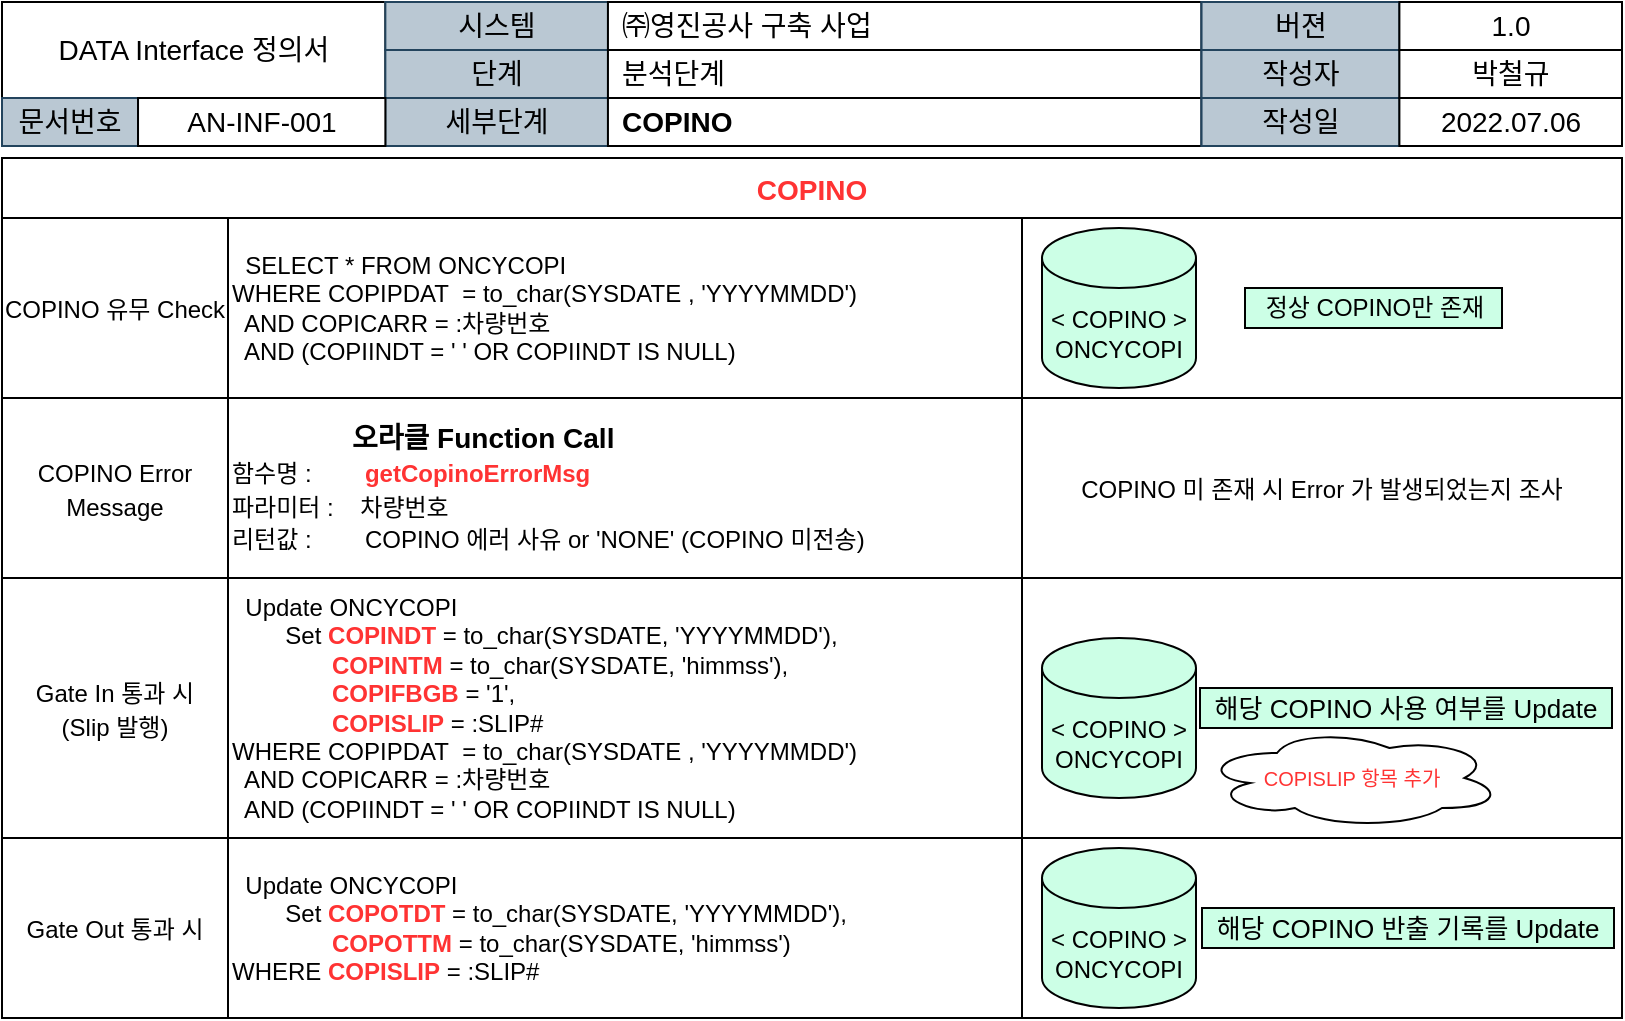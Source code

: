 <mxfile version="19.0.3" type="device" pages="3"><diagram id="rnM0VY5csj2oS7207Cfh" name="COPINO"><mxGraphModel dx="1045" dy="611" grid="1" gridSize="10" guides="1" tooltips="1" connect="1" arrows="1" fold="1" page="1" pageScale="1" pageWidth="827" pageHeight="1169" background="none" math="0" shadow="0"><root><object label="" df="fafa" fsdfsdf="gbgbg" id="0"><mxCell/></object><mxCell id="1" parent="0"/><mxCell id="9i14D_2mXswaNnhj3iNQ-31" value="COPINO" style="shape=table;startSize=30;container=1;collapsible=0;childLayout=tableLayout;fontStyle=1;align=center;fontSize=14;fontColor=#FF3333;" parent="1" vertex="1"><mxGeometry x="10" y="90" width="810" height="430" as="geometry"/></mxCell><mxCell id="9i14D_2mXswaNnhj3iNQ-32" value="" style="shape=tableRow;horizontal=0;startSize=0;swimlaneHead=0;swimlaneBody=0;top=0;left=0;bottom=0;right=0;collapsible=0;dropTarget=0;fillColor=none;points=[[0,0.5],[1,0.5]];portConstraint=eastwest;fontSize=14;fontColor=#FF3333;" parent="9i14D_2mXswaNnhj3iNQ-31" vertex="1"><mxGeometry y="30" width="810" height="90" as="geometry"/></mxCell><mxCell id="9i14D_2mXswaNnhj3iNQ-34" value="&lt;span style=&quot;color: rgb(0, 0, 0); font-size: 12px;&quot;&gt;COPINO 유무 Check&lt;/span&gt;" style="shape=partialRectangle;html=1;whiteSpace=wrap;connectable=0;fillColor=none;top=0;left=0;bottom=0;right=0;overflow=hidden;fontSize=14;fontColor=#FF3333;" parent="9i14D_2mXswaNnhj3iNQ-32" vertex="1"><mxGeometry width="113" height="90" as="geometry"><mxRectangle width="113" height="90" as="alternateBounds"/></mxGeometry></mxCell><mxCell id="9i14D_2mXswaNnhj3iNQ-35" value="&lt;div style=&quot;color: rgb(0, 0, 0); font-size: 12px;&quot;&gt;&amp;nbsp; SELECT * FROM ONCYCOPI&amp;nbsp;&lt;span style=&quot;background-color: initial;&quot;&gt;&amp;nbsp;&amp;nbsp;&lt;/span&gt;&lt;/div&gt;&lt;div style=&quot;color: rgb(0, 0, 0); font-size: 12px;&quot;&gt;WHERE COPIPDAT&amp;nbsp; = to_char(SYSDATE , 'YYYYMMDD')&lt;/div&gt;&lt;div style=&quot;color: rgb(0, 0, 0); font-size: 12px;&quot;&gt;&amp;nbsp; AND COPICARR = :차량번호&lt;/div&gt;&lt;div style=&quot;color: rgb(0, 0, 0); font-size: 12px;&quot;&gt;&amp;nbsp; AND (COPIINDT = ' ' OR COPIINDT IS NULL)&lt;/div&gt;" style="shape=partialRectangle;html=1;whiteSpace=wrap;connectable=0;fillColor=none;top=0;left=0;bottom=0;right=0;overflow=hidden;fontSize=14;fontColor=#FF3333;align=left;" parent="9i14D_2mXswaNnhj3iNQ-32" vertex="1"><mxGeometry x="113" width="397" height="90" as="geometry"><mxRectangle width="397" height="90" as="alternateBounds"/></mxGeometry></mxCell><mxCell id="tZQlZ_7Xewdj7Rfa2CAm-1" value="" style="shape=partialRectangle;html=1;whiteSpace=wrap;connectable=0;fillColor=none;top=0;left=0;bottom=0;right=0;overflow=hidden;fontSize=14;fontColor=#FF3333;align=center;" vertex="1" parent="9i14D_2mXswaNnhj3iNQ-32"><mxGeometry x="510" width="300" height="90" as="geometry"><mxRectangle width="300" height="90" as="alternateBounds"/></mxGeometry></mxCell><mxCell id="9i14D_2mXswaNnhj3iNQ-36" value="" style="shape=tableRow;horizontal=0;startSize=0;swimlaneHead=0;swimlaneBody=0;top=0;left=0;bottom=0;right=0;collapsible=0;dropTarget=0;fillColor=none;points=[[0,0.5],[1,0.5]];portConstraint=eastwest;fontSize=14;fontColor=#FF3333;" parent="9i14D_2mXswaNnhj3iNQ-31" vertex="1"><mxGeometry y="120" width="810" height="90" as="geometry"/></mxCell><mxCell id="9i14D_2mXswaNnhj3iNQ-38" value="&lt;span style=&quot;color: rgb(0, 0, 0); font-size: 12px;&quot;&gt;COPINO Error Message&lt;/span&gt;" style="shape=partialRectangle;html=1;whiteSpace=wrap;connectable=0;fillColor=none;top=0;left=0;bottom=0;right=0;overflow=hidden;fontSize=14;fontColor=#FF3333;" parent="9i14D_2mXswaNnhj3iNQ-36" vertex="1"><mxGeometry width="113" height="90" as="geometry"><mxRectangle width="113" height="90" as="alternateBounds"/></mxGeometry></mxCell><mxCell id="9i14D_2mXswaNnhj3iNQ-39" value="&lt;span style=&quot;color: rgb(0, 0, 0); font-size: 12px;&quot;&gt;&amp;nbsp; &amp;nbsp; &amp;nbsp; &amp;nbsp; &amp;nbsp; &amp;nbsp; &amp;nbsp; &amp;nbsp; &amp;nbsp;&amp;nbsp;&lt;/span&gt;&lt;font style=&quot;color: rgb(0, 0, 0);&quot;&gt;&lt;b&gt;오라클 Function Call&lt;/b&gt;&lt;/font&gt;&lt;br style=&quot;color: rgb(0, 0, 0); font-size: 12px;&quot;&gt;&lt;span style=&quot;font-size: 12px;&quot;&gt;&lt;font color=&quot;#000000&quot;&gt;함수명 :&amp;nbsp; &amp;nbsp; &amp;nbsp; &amp;nbsp; &lt;/font&gt;&lt;b style=&quot;&quot;&gt;getCopinoErrorMsg&lt;/b&gt;&lt;/span&gt;&lt;br style=&quot;color: rgb(0, 0, 0); font-size: 12px;&quot;&gt;&lt;span style=&quot;color: rgb(0, 0, 0); font-size: 12px;&quot;&gt;파라미터 :&amp;nbsp; &amp;nbsp; 차량번호&lt;/span&gt;&lt;br style=&quot;color: rgb(0, 0, 0); font-size: 12px;&quot;&gt;&lt;span style=&quot;color: rgb(0, 0, 0); font-size: 12px;&quot;&gt;리턴값 :&amp;nbsp; &amp;nbsp; &amp;nbsp; &amp;nbsp; COPINO 에러 사유 or&amp;nbsp;&lt;/span&gt;&lt;span style=&quot;color: rgb(0, 0, 0); font-size: 12px;&quot;&gt;'NONE' (COPINO 미전송)&lt;/span&gt;" style="shape=partialRectangle;html=1;whiteSpace=wrap;connectable=0;fillColor=none;top=0;left=0;bottom=0;right=0;overflow=hidden;fontSize=14;fontColor=#FF3333;align=left;" parent="9i14D_2mXswaNnhj3iNQ-36" vertex="1"><mxGeometry x="113" width="397" height="90" as="geometry"><mxRectangle width="397" height="90" as="alternateBounds"/></mxGeometry></mxCell><mxCell id="tZQlZ_7Xewdj7Rfa2CAm-2" value="&lt;span style=&quot;color: rgb(0, 0, 0); font-size: 12px;&quot;&gt;COPINO 미 존재 시 Error 가 발생되었는지 조사&lt;/span&gt;" style="shape=partialRectangle;html=1;whiteSpace=wrap;connectable=0;fillColor=none;top=0;left=0;bottom=0;right=0;overflow=hidden;fontSize=14;fontColor=#FF3333;align=center;" vertex="1" parent="9i14D_2mXswaNnhj3iNQ-36"><mxGeometry x="510" width="300" height="90" as="geometry"><mxRectangle width="300" height="90" as="alternateBounds"/></mxGeometry></mxCell><mxCell id="9i14D_2mXswaNnhj3iNQ-40" value="" style="shape=tableRow;horizontal=0;startSize=0;swimlaneHead=0;swimlaneBody=0;top=0;left=0;bottom=0;right=0;collapsible=0;dropTarget=0;fillColor=none;points=[[0,0.5],[1,0.5]];portConstraint=eastwest;fontSize=14;fontColor=#FF3333;" parent="9i14D_2mXswaNnhj3iNQ-31" vertex="1"><mxGeometry y="210" width="810" height="130" as="geometry"/></mxCell><mxCell id="9i14D_2mXswaNnhj3iNQ-42" value="&lt;span style=&quot;color: rgb(0, 0, 0); font-size: 12px;&quot;&gt;Gate In 통과 시&lt;br&gt;(Slip 발행)&lt;br&gt;&lt;/span&gt;" style="shape=partialRectangle;html=1;whiteSpace=wrap;connectable=0;fillColor=none;top=0;left=0;bottom=0;right=0;overflow=hidden;fontSize=14;fontColor=#FF3333;" parent="9i14D_2mXswaNnhj3iNQ-40" vertex="1"><mxGeometry width="113" height="130" as="geometry"><mxRectangle width="113" height="130" as="alternateBounds"/></mxGeometry></mxCell><mxCell id="9i14D_2mXswaNnhj3iNQ-43" value="&lt;div style=&quot;color: rgb(0, 0, 0); font-size: 12px;&quot;&gt;&amp;nbsp; Update ONCYCOPI&amp;nbsp;&lt;span style=&quot;background-color: initial;&quot;&gt;&amp;nbsp;&lt;/span&gt;&lt;/div&gt;&lt;div style=&quot;color: rgb(0, 0, 0); font-size: 12px;&quot;&gt;&lt;span style=&quot;background-color: initial;&quot;&gt;&amp;nbsp; &amp;nbsp; &amp;nbsp; &amp;nbsp; Set&amp;nbsp;&lt;font color=&quot;#ff3333&quot;&gt;&lt;b&gt;COPINDT&lt;/b&gt;&lt;/font&gt;&amp;nbsp;= to_char(SYSDATE, 'YYYYMMDD'),&lt;/span&gt;&lt;/div&gt;&lt;div style=&quot;color: rgb(0, 0, 0); font-size: 12px;&quot;&gt;&lt;span style=&quot;background-color: initial;&quot;&gt;&amp;nbsp; &amp;nbsp; &amp;nbsp; &amp;nbsp; &amp;nbsp; &amp;nbsp; &amp;nbsp; &amp;nbsp;&lt;b&gt;&lt;font color=&quot;#ff3333&quot;&gt;COPINTM&lt;/font&gt;&lt;/b&gt;&amp;nbsp;= to_char(SYSDATE, 'himmss'),&lt;/span&gt;&lt;/div&gt;&lt;div style=&quot;font-size: 12px;&quot;&gt;&lt;span style=&quot;background-color: initial;&quot;&gt;&lt;font color=&quot;#000000&quot;&gt;&amp;nbsp; &amp;nbsp; &amp;nbsp; &amp;nbsp; &amp;nbsp; &amp;nbsp; &amp;nbsp; &amp;nbsp;&lt;/font&gt;&lt;b&gt;COPIFBGB&lt;/b&gt; &lt;font color=&quot;#000000&quot;&gt;= '1',&lt;/font&gt;&lt;/span&gt;&lt;/div&gt;&lt;div style=&quot;font-size: 12px;&quot;&gt;&lt;span style=&quot;background-color: initial;&quot;&gt;&lt;font color=&quot;#000000&quot;&gt;&amp;nbsp; &amp;nbsp; &amp;nbsp; &amp;nbsp; &amp;nbsp; &amp;nbsp; &amp;nbsp; &amp;nbsp;&lt;/font&gt;&lt;b&gt;COPISLIP&lt;/b&gt;&lt;font color=&quot;#000000&quot;&gt; = :SLIP#&lt;/font&gt;&lt;/span&gt;&lt;/div&gt;&lt;div style=&quot;color: rgb(0, 0, 0); font-size: 12px;&quot;&gt;WHERE COPIPDAT&amp;nbsp; = to_char(SYSDATE , 'YYYYMMDD')&lt;/div&gt;&lt;div style=&quot;color: rgb(0, 0, 0); font-size: 12px;&quot;&gt;&amp;nbsp; AND COPICARR = :차량번호&lt;/div&gt;&lt;div style=&quot;color: rgb(0, 0, 0); font-size: 12px;&quot;&gt;&amp;nbsp; AND (COPIINDT = ' ' OR COPIINDT IS NULL)&lt;/div&gt;" style="shape=partialRectangle;html=1;whiteSpace=wrap;connectable=0;fillColor=none;top=0;left=0;bottom=0;right=0;overflow=hidden;fontSize=14;fontColor=#FF3333;align=left;" parent="9i14D_2mXswaNnhj3iNQ-40" vertex="1"><mxGeometry x="113" width="397" height="130" as="geometry"><mxRectangle width="397" height="130" as="alternateBounds"/></mxGeometry></mxCell><mxCell id="tZQlZ_7Xewdj7Rfa2CAm-3" value="" style="shape=partialRectangle;html=1;whiteSpace=wrap;connectable=0;fillColor=none;top=0;left=0;bottom=0;right=0;overflow=hidden;fontSize=14;fontColor=#FF3333;align=center;" vertex="1" parent="9i14D_2mXswaNnhj3iNQ-40"><mxGeometry x="510" width="300" height="130" as="geometry"><mxRectangle width="300" height="130" as="alternateBounds"/></mxGeometry></mxCell><mxCell id="9i14D_2mXswaNnhj3iNQ-44" style="shape=tableRow;horizontal=0;startSize=0;swimlaneHead=0;swimlaneBody=0;top=0;left=0;bottom=0;right=0;collapsible=0;dropTarget=0;fillColor=none;points=[[0,0.5],[1,0.5]];portConstraint=eastwest;fontSize=14;fontColor=#FF3333;" parent="9i14D_2mXswaNnhj3iNQ-31" vertex="1"><mxGeometry y="340" width="810" height="90" as="geometry"/></mxCell><mxCell id="9i14D_2mXswaNnhj3iNQ-45" value="&lt;span style=&quot;color: rgb(0, 0, 0); font-size: 12px;&quot;&gt;Gate Out 통과 시&lt;/span&gt;" style="shape=partialRectangle;html=1;whiteSpace=wrap;connectable=0;fillColor=none;top=0;left=0;bottom=0;right=0;overflow=hidden;fontSize=14;fontColor=#FF3333;" parent="9i14D_2mXswaNnhj3iNQ-44" vertex="1"><mxGeometry width="113" height="90" as="geometry"><mxRectangle width="113" height="90" as="alternateBounds"/></mxGeometry></mxCell><mxCell id="9i14D_2mXswaNnhj3iNQ-46" value="&lt;div style=&quot;color: rgb(0, 0, 0); font-size: 12px;&quot;&gt;&amp;nbsp; Update ONCYCOPI&amp;nbsp;&lt;span style=&quot;background-color: initial;&quot;&gt;&amp;nbsp;&lt;/span&gt;&lt;/div&gt;&lt;div style=&quot;color: rgb(0, 0, 0); font-size: 12px;&quot;&gt;&lt;span style=&quot;background-color: initial;&quot;&gt;&amp;nbsp; &amp;nbsp; &amp;nbsp; &amp;nbsp; Set&amp;nbsp;&lt;font color=&quot;#ff3333&quot;&gt;&lt;b&gt;COPOTDT&lt;/b&gt;&lt;/font&gt;&amp;nbsp;= to_char(SYSDATE, 'YYYYMMDD'),&lt;/span&gt;&lt;/div&gt;&lt;div style=&quot;color: rgb(0, 0, 0); font-size: 12px;&quot;&gt;&lt;span style=&quot;background-color: initial;&quot;&gt;&amp;nbsp; &amp;nbsp; &amp;nbsp; &amp;nbsp; &amp;nbsp; &amp;nbsp; &amp;nbsp; &amp;nbsp;&lt;b&gt;&lt;font color=&quot;#ff3333&quot;&gt;COPOTTM&lt;/font&gt;&lt;/b&gt;&amp;nbsp;= to_char(SYSDATE, 'himmss')&lt;/span&gt;&lt;/div&gt;&lt;div style=&quot;font-size: 12px;&quot;&gt;&lt;span style=&quot;color: rgb(0, 0, 0);&quot;&gt;WHERE &lt;/span&gt;&lt;b&gt;COPI&lt;/b&gt;&lt;b&gt;SLIP&lt;/b&gt;&lt;font color=&quot;#000000&quot;&gt;&amp;nbsp;= :SLIP#&lt;/font&gt;&lt;/div&gt;" style="shape=partialRectangle;html=1;whiteSpace=wrap;connectable=0;fillColor=none;top=0;left=0;bottom=0;right=0;overflow=hidden;fontSize=14;fontColor=#FF3333;align=left;" parent="9i14D_2mXswaNnhj3iNQ-44" vertex="1"><mxGeometry x="113" width="397" height="90" as="geometry"><mxRectangle width="397" height="90" as="alternateBounds"/></mxGeometry></mxCell><mxCell id="tZQlZ_7Xewdj7Rfa2CAm-4" value="" style="shape=partialRectangle;html=1;whiteSpace=wrap;connectable=0;fillColor=none;top=0;left=0;bottom=0;right=0;overflow=hidden;fontSize=14;fontColor=#FF3333;align=center;" vertex="1" parent="9i14D_2mXswaNnhj3iNQ-44"><mxGeometry x="510" width="300" height="90" as="geometry"><mxRectangle width="300" height="90" as="alternateBounds"/></mxGeometry></mxCell><mxCell id="9i14D_2mXswaNnhj3iNQ-47" value="" style="group" parent="1" connectable="0" vertex="1"><mxGeometry x="10" y="12" width="810" height="72" as="geometry"/></mxCell><mxCell id="9i14D_2mXswaNnhj3iNQ-48" value="&lt;span style=&quot;text-align: left;&quot;&gt;DATA Interface&lt;/span&gt;&amp;nbsp;정의서" style="rounded=0;whiteSpace=wrap;html=1;fontSize=14;" parent="9i14D_2mXswaNnhj3iNQ-47" vertex="1"><mxGeometry width="191.679" height="48" as="geometry"/></mxCell><mxCell id="9i14D_2mXswaNnhj3iNQ-49" value="" style="group;fillColor=#f5f5f5;strokeColor=#666666;fontColor=#333333;" parent="9i14D_2mXswaNnhj3iNQ-47" vertex="1" connectable="0"><mxGeometry x="191.679" width="111.298" height="72" as="geometry"/></mxCell><mxCell id="9i14D_2mXswaNnhj3iNQ-50" value="시스템" style="rounded=0;whiteSpace=wrap;html=1;fontSize=14;fillColor=#bac8d3;strokeColor=#23445d;" parent="9i14D_2mXswaNnhj3iNQ-49" vertex="1"><mxGeometry width="111.298" height="24" as="geometry"/></mxCell><mxCell id="9i14D_2mXswaNnhj3iNQ-51" value="단계" style="rounded=0;whiteSpace=wrap;html=1;fontSize=14;fillColor=#bac8d3;strokeColor=#23445d;" parent="9i14D_2mXswaNnhj3iNQ-49" vertex="1"><mxGeometry y="24" width="111.298" height="24" as="geometry"/></mxCell><mxCell id="9i14D_2mXswaNnhj3iNQ-52" value="세부단계" style="rounded=0;whiteSpace=wrap;html=1;fontSize=14;fillColor=#bac8d3;strokeColor=#23445d;" parent="9i14D_2mXswaNnhj3iNQ-49" vertex="1"><mxGeometry y="48" width="111.298" height="24" as="geometry"/></mxCell><mxCell id="9i14D_2mXswaNnhj3iNQ-53" value="" style="group;align=left;" parent="9i14D_2mXswaNnhj3iNQ-47" vertex="1" connectable="0"><mxGeometry x="302.977" width="296.794" height="72" as="geometry"/></mxCell><mxCell id="9i14D_2mXswaNnhj3iNQ-54" value="㈜영진공사 구축 사업" style="rounded=0;whiteSpace=wrap;html=1;fontSize=14;align=left;spacingLeft=5;" parent="9i14D_2mXswaNnhj3iNQ-53" vertex="1"><mxGeometry width="296.794" height="24" as="geometry"/></mxCell><mxCell id="9i14D_2mXswaNnhj3iNQ-55" value="분석단계" style="rounded=0;whiteSpace=wrap;html=1;fontSize=14;align=left;spacingLeft=5;" parent="9i14D_2mXswaNnhj3iNQ-53" vertex="1"><mxGeometry y="24" width="296.794" height="24" as="geometry"/></mxCell><mxCell id="9i14D_2mXswaNnhj3iNQ-56" value="&lt;b&gt;COPINO&lt;/b&gt;" style="rounded=0;whiteSpace=wrap;html=1;fontSize=14;align=left;spacingLeft=5;" parent="9i14D_2mXswaNnhj3iNQ-53" vertex="1"><mxGeometry y="48" width="296.794" height="24" as="geometry"/></mxCell><mxCell id="9i14D_2mXswaNnhj3iNQ-57" value="" style="group;fillColor=#bac8d3;strokeColor=#23445d;" parent="9i14D_2mXswaNnhj3iNQ-47" vertex="1" connectable="0"><mxGeometry x="599.771" width="98.931" height="72" as="geometry"/></mxCell><mxCell id="9i14D_2mXswaNnhj3iNQ-58" value="버젼" style="rounded=0;whiteSpace=wrap;html=1;fontSize=14;fillColor=#bac8d3;strokeColor=#23445d;" parent="9i14D_2mXswaNnhj3iNQ-57" vertex="1"><mxGeometry width="98.931" height="24" as="geometry"/></mxCell><mxCell id="9i14D_2mXswaNnhj3iNQ-59" value="작성자" style="rounded=0;whiteSpace=wrap;html=1;fontSize=14;fillColor=#bac8d3;strokeColor=#23445d;" parent="9i14D_2mXswaNnhj3iNQ-57" vertex="1"><mxGeometry y="24" width="98.931" height="24" as="geometry"/></mxCell><mxCell id="9i14D_2mXswaNnhj3iNQ-60" value="작성일" style="rounded=0;whiteSpace=wrap;html=1;fontSize=14;fillColor=#bac8d3;strokeColor=#23445d;" parent="9i14D_2mXswaNnhj3iNQ-57" vertex="1"><mxGeometry y="48" width="98.931" height="24" as="geometry"/></mxCell><mxCell id="9i14D_2mXswaNnhj3iNQ-61" value="" style="group" parent="9i14D_2mXswaNnhj3iNQ-47" vertex="1" connectable="0"><mxGeometry x="698.702" width="111.298" height="72" as="geometry"/></mxCell><mxCell id="9i14D_2mXswaNnhj3iNQ-62" value="1.0" style="rounded=0;whiteSpace=wrap;html=1;fontSize=14;" parent="9i14D_2mXswaNnhj3iNQ-61" vertex="1"><mxGeometry width="111.298" height="24" as="geometry"/></mxCell><mxCell id="9i14D_2mXswaNnhj3iNQ-63" style="edgeStyle=orthogonalEdgeStyle;rounded=0;orthogonalLoop=1;jettySize=auto;html=1;exitX=0.75;exitY=1;exitDx=0;exitDy=0;" parent="9i14D_2mXswaNnhj3iNQ-61" source="9i14D_2mXswaNnhj3iNQ-64" target="9i14D_2mXswaNnhj3iNQ-65" edge="1"><mxGeometry relative="1" as="geometry"><Array as="points"><mxPoint x="86.565" y="60"/><mxPoint x="86.565" y="60"/></Array></mxGeometry></mxCell><mxCell id="9i14D_2mXswaNnhj3iNQ-64" value="박철규" style="rounded=0;whiteSpace=wrap;html=1;fontSize=14;" parent="9i14D_2mXswaNnhj3iNQ-61" vertex="1"><mxGeometry y="24" width="111.298" height="24" as="geometry"/></mxCell><mxCell id="9i14D_2mXswaNnhj3iNQ-65" value="2022.07.06" style="rounded=0;whiteSpace=wrap;html=1;fontSize=14;" parent="9i14D_2mXswaNnhj3iNQ-61" vertex="1"><mxGeometry y="48" width="111.298" height="24" as="geometry"/></mxCell><mxCell id="9i14D_2mXswaNnhj3iNQ-66" value="문서번호" style="rounded=0;whiteSpace=wrap;html=1;fontSize=14;fillColor=#bac8d3;strokeColor=#23445d;" parent="9i14D_2mXswaNnhj3iNQ-47" vertex="1"><mxGeometry y="48" width="68.015" height="24" as="geometry"/></mxCell><mxCell id="9i14D_2mXswaNnhj3iNQ-67" value="AN-INF-001" style="rounded=0;whiteSpace=wrap;html=1;fontSize=14;" parent="9i14D_2mXswaNnhj3iNQ-47" vertex="1"><mxGeometry x="68.015" y="48" width="123.664" height="24" as="geometry"/></mxCell><mxCell id="9i14D_2mXswaNnhj3iNQ-82" value="COPISLIP 항목 추가" style="ellipse;shape=cloud;whiteSpace=wrap;html=1;fontSize=10;fontColor=#FF3333;" parent="1" vertex="1"><mxGeometry x="610" y="375" width="150" height="50" as="geometry"/></mxCell><mxCell id="tZQlZ_7Xewdj7Rfa2CAm-7" value="&amp;lt; COPINO &amp;gt;&lt;br&gt;ONCYCOPI" style="shape=cylinder3;whiteSpace=wrap;html=1;boundedLbl=1;backgroundOutline=1;size=15;fillColor=#CCFFE6;" vertex="1" parent="1"><mxGeometry x="530" y="125" width="77" height="80" as="geometry"/></mxCell><mxCell id="tZQlZ_7Xewdj7Rfa2CAm-10" value="&amp;lt; COPINO &amp;gt;&lt;br&gt;ONCYCOPI" style="shape=cylinder3;whiteSpace=wrap;html=1;boundedLbl=1;backgroundOutline=1;size=15;fillColor=#CCFFE6;" vertex="1" parent="1"><mxGeometry x="530" y="330" width="77" height="80" as="geometry"/></mxCell><mxCell id="tZQlZ_7Xewdj7Rfa2CAm-11" value="&amp;lt; COPINO &amp;gt;&lt;br&gt;ONCYCOPI" style="shape=cylinder3;whiteSpace=wrap;html=1;boundedLbl=1;backgroundOutline=1;size=15;fillColor=#CCFFE6;" vertex="1" parent="1"><mxGeometry x="530" y="435" width="77" height="80" as="geometry"/></mxCell><mxCell id="drp6XWlcldwxaqQ99hSr-1" value="정상 COPINO만 존재" style="rounded=0;whiteSpace=wrap;html=1;fontSize=12;fontColor=#000000;fillColor=#CCFFE6;" vertex="1" parent="1"><mxGeometry x="631.5" y="155" width="128.5" height="20" as="geometry"/></mxCell><mxCell id="drp6XWlcldwxaqQ99hSr-2" value="&lt;font style=&quot;font-size: 13px;&quot; color=&quot;#000000&quot;&gt;해당 COPINO&amp;nbsp;&lt;/font&gt;&lt;span style=&quot;font-size: 13px;&quot;&gt;사용&amp;nbsp;여부를 Update&lt;/span&gt;" style="rounded=0;whiteSpace=wrap;html=1;fontSize=12;fontColor=#000000;fillColor=#CCFFE6;" vertex="1" parent="1"><mxGeometry x="609" y="355" width="206" height="20" as="geometry"/></mxCell><mxCell id="drp6XWlcldwxaqQ99hSr-3" value="&lt;span style=&quot;font-size: 13px;&quot;&gt;해당 COPINO 반출 기록를 Update&lt;/span&gt;" style="rounded=0;whiteSpace=wrap;html=1;fontSize=12;fontColor=#000000;fillColor=#CCFFE6;" vertex="1" parent="1"><mxGeometry x="610" y="465" width="206" height="20" as="geometry"/></mxCell><mxCell id="j8z0QvlohCjBaln-vwks-32" value="제목 없는 레이어" parent="0"/><mxCell id="j8z0QvlohCjBaln-vwks-35" value="제목 없는 레이어" parent="0"/></root></mxGraphModel></diagram><diagram id="nv4Qi0aQ7XnvamLVeTRN" name="BOOKING"><mxGraphModel dx="1045" dy="611" grid="1" gridSize="10" guides="1" tooltips="1" connect="1" arrows="1" fold="1" page="1" pageScale="1" pageWidth="827" pageHeight="1169" math="0" shadow="0"><root><mxCell id="0"/><mxCell id="1" parent="0"/><mxCell id="DCJi92glkbcZYxVTqrUo-18" value="" style="group" connectable="0" vertex="1" parent="1"><mxGeometry x="10" y="12" width="810" height="72" as="geometry"/></mxCell><mxCell id="DCJi92glkbcZYxVTqrUo-19" value="&lt;span style=&quot;text-align: left;&quot;&gt;DATA Interface&amp;nbsp;&lt;/span&gt;정의서" style="rounded=0;whiteSpace=wrap;html=1;fontSize=14;" vertex="1" parent="DCJi92glkbcZYxVTqrUo-18"><mxGeometry width="191.679" height="48" as="geometry"/></mxCell><mxCell id="DCJi92glkbcZYxVTqrUo-20" value="" style="group;fillColor=#f5f5f5;strokeColor=#666666;fontColor=#333333;" vertex="1" connectable="0" parent="DCJi92glkbcZYxVTqrUo-18"><mxGeometry x="191.679" width="111.298" height="72" as="geometry"/></mxCell><mxCell id="DCJi92glkbcZYxVTqrUo-21" value="시스템" style="rounded=0;whiteSpace=wrap;html=1;fontSize=14;fillColor=#bac8d3;strokeColor=#23445d;" vertex="1" parent="DCJi92glkbcZYxVTqrUo-20"><mxGeometry width="111.298" height="24" as="geometry"/></mxCell><mxCell id="DCJi92glkbcZYxVTqrUo-22" value="단계" style="rounded=0;whiteSpace=wrap;html=1;fontSize=14;fillColor=#bac8d3;strokeColor=#23445d;" vertex="1" parent="DCJi92glkbcZYxVTqrUo-20"><mxGeometry y="24" width="111.298" height="24" as="geometry"/></mxCell><mxCell id="DCJi92glkbcZYxVTqrUo-23" value="세부단계" style="rounded=0;whiteSpace=wrap;html=1;fontSize=14;fillColor=#bac8d3;strokeColor=#23445d;" vertex="1" parent="DCJi92glkbcZYxVTqrUo-20"><mxGeometry y="48" width="111.298" height="24" as="geometry"/></mxCell><mxCell id="DCJi92glkbcZYxVTqrUo-24" value="" style="group;align=left;" vertex="1" connectable="0" parent="DCJi92glkbcZYxVTqrUo-18"><mxGeometry x="302.977" width="296.794" height="72" as="geometry"/></mxCell><mxCell id="DCJi92glkbcZYxVTqrUo-25" value="㈜영진공사 구축 사업" style="rounded=0;whiteSpace=wrap;html=1;fontSize=14;align=left;spacingLeft=5;" vertex="1" parent="DCJi92glkbcZYxVTqrUo-24"><mxGeometry width="296.794" height="24" as="geometry"/></mxCell><mxCell id="DCJi92glkbcZYxVTqrUo-26" value="분석단계" style="rounded=0;whiteSpace=wrap;html=1;fontSize=14;align=left;spacingLeft=5;" vertex="1" parent="DCJi92glkbcZYxVTqrUo-24"><mxGeometry y="24" width="296.794" height="24" as="geometry"/></mxCell><mxCell id="DCJi92glkbcZYxVTqrUo-27" value="&lt;b&gt;BOOKING&lt;/b&gt;" style="rounded=0;whiteSpace=wrap;html=1;fontSize=14;align=left;spacingLeft=5;" vertex="1" parent="DCJi92glkbcZYxVTqrUo-24"><mxGeometry y="48" width="296.794" height="24" as="geometry"/></mxCell><mxCell id="DCJi92glkbcZYxVTqrUo-28" value="" style="group;fillColor=#bac8d3;strokeColor=#23445d;" vertex="1" connectable="0" parent="DCJi92glkbcZYxVTqrUo-18"><mxGeometry x="599.771" width="98.931" height="72" as="geometry"/></mxCell><mxCell id="DCJi92glkbcZYxVTqrUo-29" value="버젼" style="rounded=0;whiteSpace=wrap;html=1;fontSize=14;fillColor=#bac8d3;strokeColor=#23445d;" vertex="1" parent="DCJi92glkbcZYxVTqrUo-28"><mxGeometry width="98.931" height="24" as="geometry"/></mxCell><mxCell id="DCJi92glkbcZYxVTqrUo-30" value="작성자" style="rounded=0;whiteSpace=wrap;html=1;fontSize=14;fillColor=#bac8d3;strokeColor=#23445d;" vertex="1" parent="DCJi92glkbcZYxVTqrUo-28"><mxGeometry y="24" width="98.931" height="24" as="geometry"/></mxCell><mxCell id="DCJi92glkbcZYxVTqrUo-31" value="작성일" style="rounded=0;whiteSpace=wrap;html=1;fontSize=14;fillColor=#bac8d3;strokeColor=#23445d;" vertex="1" parent="DCJi92glkbcZYxVTqrUo-28"><mxGeometry y="48" width="98.931" height="24" as="geometry"/></mxCell><mxCell id="DCJi92glkbcZYxVTqrUo-32" value="" style="group" vertex="1" connectable="0" parent="DCJi92glkbcZYxVTqrUo-18"><mxGeometry x="698.702" width="111.298" height="72" as="geometry"/></mxCell><mxCell id="DCJi92glkbcZYxVTqrUo-33" value="1.0" style="rounded=0;whiteSpace=wrap;html=1;fontSize=14;" vertex="1" parent="DCJi92glkbcZYxVTqrUo-32"><mxGeometry width="111.298" height="24" as="geometry"/></mxCell><mxCell id="DCJi92glkbcZYxVTqrUo-34" style="edgeStyle=orthogonalEdgeStyle;rounded=0;orthogonalLoop=1;jettySize=auto;html=1;exitX=0.75;exitY=1;exitDx=0;exitDy=0;" edge="1" parent="DCJi92glkbcZYxVTqrUo-32" source="DCJi92glkbcZYxVTqrUo-35" target="DCJi92glkbcZYxVTqrUo-36"><mxGeometry relative="1" as="geometry"><Array as="points"><mxPoint x="86.565" y="60"/><mxPoint x="86.565" y="60"/></Array></mxGeometry></mxCell><mxCell id="DCJi92glkbcZYxVTqrUo-35" value="박철규" style="rounded=0;whiteSpace=wrap;html=1;fontSize=14;" vertex="1" parent="DCJi92glkbcZYxVTqrUo-32"><mxGeometry y="24" width="111.298" height="24" as="geometry"/></mxCell><mxCell id="DCJi92glkbcZYxVTqrUo-36" value="2022.07.06" style="rounded=0;whiteSpace=wrap;html=1;fontSize=14;" vertex="1" parent="DCJi92glkbcZYxVTqrUo-32"><mxGeometry y="48" width="111.298" height="24" as="geometry"/></mxCell><mxCell id="DCJi92glkbcZYxVTqrUo-37" value="문서번호" style="rounded=0;whiteSpace=wrap;html=1;fontSize=14;fillColor=#bac8d3;strokeColor=#23445d;" vertex="1" parent="DCJi92glkbcZYxVTqrUo-18"><mxGeometry y="48" width="68.015" height="24" as="geometry"/></mxCell><mxCell id="DCJi92glkbcZYxVTqrUo-38" value="AN-INF-002" style="rounded=0;whiteSpace=wrap;html=1;fontSize=14;" vertex="1" parent="DCJi92glkbcZYxVTqrUo-18"><mxGeometry x="68.015" y="48" width="123.664" height="24" as="geometry"/></mxCell><mxCell id="DCJi92glkbcZYxVTqrUo-39" value="Booking" style="shape=table;startSize=30;container=1;collapsible=0;childLayout=tableLayout;fontStyle=1;align=center;fontSize=14;fontColor=#FF3333;" vertex="1" parent="1"><mxGeometry x="10" y="89" width="810" height="1072" as="geometry"/></mxCell><mxCell id="DCJi92glkbcZYxVTqrUo-40" value="" style="shape=tableRow;horizontal=0;startSize=0;swimlaneHead=0;swimlaneBody=0;top=0;left=0;bottom=0;right=0;collapsible=0;dropTarget=0;fillColor=none;points=[[0,0.5],[1,0.5]];portConstraint=eastwest;fontSize=14;fontColor=#FF3333;" vertex="1" parent="DCJi92glkbcZYxVTqrUo-39"><mxGeometry y="30" width="810" height="160" as="geometry"/></mxCell><mxCell id="DCJi92glkbcZYxVTqrUo-41" value="&lt;font color=&quot;#000000&quot;&gt;&lt;span style=&quot;font-size: 12px;&quot;&gt;Booking 번호 변환&lt;/span&gt;&lt;/font&gt;" style="shape=partialRectangle;html=1;whiteSpace=wrap;connectable=0;fillColor=none;top=0;left=0;bottom=0;right=0;overflow=hidden;fontSize=14;fontColor=#FF3333;" vertex="1" parent="DCJi92glkbcZYxVTqrUo-40"><mxGeometry width="110" height="160" as="geometry"><mxRectangle width="110" height="160" as="alternateBounds"/></mxGeometry></mxCell><mxCell id="DCJi92glkbcZYxVTqrUo-42" value="&lt;div style=&quot;&quot;&gt;&lt;div style=&quot;font-size: 12px;&quot;&gt;&lt;font color=&quot;#000000&quot;&gt;&amp;nbsp; &amp;nbsp; &amp;nbsp; &amp;nbsp; &amp;nbsp; &amp;nbsp; &amp;nbsp; &amp;nbsp; &amp;nbsp;&amp;nbsp;&lt;/font&gt;&lt;font style=&quot;color: rgb(0, 0, 0); font-size: 14px;&quot;&gt;&lt;b&gt;오라클 Function Call&lt;/b&gt;&lt;/font&gt;&lt;br&gt;&lt;font color=&quot;#000000&quot;&gt;함수명 :&amp;nbsp; &amp;nbsp; &amp;nbsp; &amp;nbsp; &lt;/font&gt;&lt;b style=&quot;&quot;&gt;Conv_BKG&lt;/b&gt;&lt;br&gt;&lt;font color=&quot;#000000&quot;&gt;파라미터 :&amp;nbsp; &amp;nbsp; 지번,반출입구분,차량코드ID,관리번호,순번,구분 in COPINO&lt;/font&gt;&lt;br&gt;&lt;font color=&quot;#000000&quot;&gt;리턴값 :&amp;nbsp; &amp;nbsp; &amp;nbsp; &amp;nbsp; 변환 Booking 번호 or&amp;nbsp;'NONE' (해당 BKG 없음)&lt;/font&gt;&lt;br&gt;&lt;/div&gt;&lt;div style=&quot;color: rgb(0, 0, 0); font-size: 12px;&quot;&gt;&lt;br&gt;&lt;/div&gt;&lt;div style=&quot;color: rgb(0, 0, 0); font-size: 12px;&quot;&gt;&lt;br&gt;&lt;/div&gt;&lt;div style=&quot;color: rgb(0, 0, 0); font-size: 12px;&quot;&gt;&amp;nbsp; &amp;nbsp; &amp;nbsp; &amp;nbsp; &amp;nbsp; &amp;nbsp; &amp;nbsp; &amp;nbsp; &amp;nbsp; &amp;nbsp;&lt;b&gt;* 구분 : 'F' - Case1 - Full Booking 번호&lt;/b&gt;&lt;/div&gt;&lt;div style=&quot;color: rgb(0, 0, 0); font-size: 12px;&quot;&gt;&lt;b&gt;&amp;nbsp; &amp;nbsp; &amp;nbsp; &amp;nbsp; &amp;nbsp; &amp;nbsp; &amp;nbsp; &amp;nbsp; &amp;nbsp; &amp;nbsp; &amp;nbsp; &amp;nbsp; &amp;nbsp; &amp;nbsp; &amp;nbsp; &amp;nbsp;'O' - Case2 - Origianl Booking 번호&lt;/b&gt;&lt;/div&gt;&lt;/div&gt;" style="shape=partialRectangle;html=1;whiteSpace=wrap;connectable=0;fillColor=none;top=0;left=0;bottom=0;right=0;overflow=hidden;fontSize=14;fontColor=#FF3333;align=left;" vertex="1" parent="DCJi92glkbcZYxVTqrUo-40"><mxGeometry x="110" width="420" height="160" as="geometry"><mxRectangle width="420" height="160" as="alternateBounds"/></mxGeometry></mxCell><mxCell id="DCJi92glkbcZYxVTqrUo-43" value="&lt;font color=&quot;#000000&quot; style=&quot;font-size: 13px;&quot;&gt;Case 1 : COPINO에 있는 Booking 번호로&amp;nbsp;&lt;br&gt;&amp;nbsp; &amp;nbsp; &amp;nbsp; &amp;nbsp; &amp;nbsp; &amp;nbsp; &amp;nbsp; &amp;nbsp;Booking Table(ONCYRQWO,&lt;br&gt;&amp;nbsp; &amp;nbsp; &amp;nbsp; &amp;nbsp; &amp;nbsp; &amp;nbsp; &amp;nbsp; &amp;nbsp; &amp;nbsp; &amp;nbsp; &amp;nbsp; &amp;nbsp; &amp;nbsp; &amp;nbsp; &amp;nbsp; &amp;nbsp; &amp;nbsp; &amp;nbsp; &amp;nbsp; &amp;nbsp;ONCYRQDT)를 &lt;br&gt;&amp;nbsp; &amp;nbsp; &amp;nbsp; &amp;nbsp; &amp;nbsp; &amp;nbsp; &amp;nbsp; &amp;nbsp;사용하기 위해서는&lt;br&gt;&amp;nbsp; &amp;nbsp; &amp;nbsp; &amp;nbsp; &amp;nbsp; &amp;nbsp; &amp;nbsp; &amp;nbsp;Booking 번호를 변환해 줘야 함&lt;br&gt;Case 2 :&amp;nbsp;&lt;/font&gt;&lt;span style=&quot;color: rgb(0, 0, 0);&quot;&gt;COPINO에 있는 Booking 번호로&lt;br&gt;&lt;/span&gt;&lt;font color=&quot;#000000&quot; style=&quot;font-size: 13px;&quot;&gt;&amp;nbsp; &amp;nbsp; &amp;nbsp; &amp;nbsp; &amp;nbsp; &amp;nbsp; &amp;nbsp; &amp;nbsp;Booking 반출 Table(IF_BK_CNT)를 &lt;br&gt;&amp;nbsp; &amp;nbsp; &amp;nbsp; &amp;nbsp; &amp;nbsp; &amp;nbsp; &amp;nbsp; &amp;nbsp;사용하기 위해서는&lt;br&gt;&lt;div style=&quot;&quot;&gt;&lt;span style=&quot;background-color: initial;&quot;&gt;&amp;nbsp; &amp;nbsp; &amp;nbsp; &amp;nbsp; &amp;nbsp; &amp;nbsp; &amp;nbsp; &amp;nbsp;Booking 번호를 변환해 줘야 함&lt;/span&gt;&lt;/div&gt;&lt;/font&gt;" style="shape=partialRectangle;html=1;whiteSpace=wrap;connectable=0;fillColor=none;top=0;left=0;bottom=0;right=0;overflow=hidden;fontSize=13;fontColor=#FF3333;align=left;" vertex="1" parent="DCJi92glkbcZYxVTqrUo-40"><mxGeometry x="530" width="280" height="160" as="geometry"><mxRectangle width="280" height="160" as="alternateBounds"/></mxGeometry></mxCell><mxCell id="DCJi92glkbcZYxVTqrUo-44" style="shape=tableRow;horizontal=0;startSize=0;swimlaneHead=0;swimlaneBody=0;top=0;left=0;bottom=0;right=0;collapsible=0;dropTarget=0;fillColor=none;points=[[0,0.5],[1,0.5]];portConstraint=eastwest;fontSize=14;fontColor=#FF3333;" vertex="1" parent="DCJi92glkbcZYxVTqrUo-39"><mxGeometry y="190" width="810" height="401" as="geometry"/></mxCell><mxCell id="DCJi92glkbcZYxVTqrUo-45" value="&lt;span style=&quot;color: rgb(0, 0, 0); font-size: 12px;&quot;&gt;Booking 정보&lt;br&gt;가져오기&lt;br&gt;&lt;/span&gt;" style="shape=partialRectangle;html=1;whiteSpace=wrap;connectable=0;fillColor=none;top=0;left=0;bottom=0;right=0;overflow=hidden;fontSize=14;fontColor=#FF3333;" vertex="1" parent="DCJi92glkbcZYxVTqrUo-44"><mxGeometry width="110" height="401" as="geometry"><mxRectangle width="110" height="401" as="alternateBounds"/></mxGeometry></mxCell><mxCell id="DCJi92glkbcZYxVTqrUo-46" value="&lt;font style=&quot;font-size: 12px;&quot;&gt;&lt;font style=&quot;font-size: 12px;&quot; color=&quot;#000000&quot;&gt;With Conv_BKG as&lt;br&gt;(SELECT&amp;nbsp;&lt;/font&gt;&amp;nbsp;&lt;br&gt;&lt;b&gt;&amp;nbsp; &amp;nbsp; Conv_BKG&lt;/b&gt;&lt;font style=&quot;font-size: 12px;&quot; color=&quot;#000000&quot;&gt;(:&lt;/font&gt;&lt;span style=&quot;color: rgb(0, 0, 0);&quot;&gt;지번,:반출입구분,:차량코드ID,:관리번호,:순번&lt;/span&gt;&lt;font style=&quot;font-size: 12px;&quot; color=&quot;#000000&quot;&gt;, '&lt;b&gt;F&lt;/b&gt;') 'BKG'&lt;br&gt;&amp;nbsp; &amp;nbsp; FROM Dual)&lt;/font&gt;&lt;/font&gt;&lt;br&gt;&lt;div style=&quot;&quot;&gt;&lt;font color=&quot;#000000&quot;&gt;&lt;span style=&quot;font-size: 12px;&quot;&gt;SELECT dtl.RQDTREMK 'ISO', dtl.RQDTQNTY '&lt;b&gt;총수량&lt;/b&gt;'&lt;/span&gt;&lt;/font&gt;&lt;/div&gt;&lt;div style=&quot;&quot;&gt;&lt;font color=&quot;#000000&quot;&gt;&lt;span style=&quot;font-size: 12px;&quot;&gt;FROM yj.ONCYRQWO mst, yj.ONCYRQDT dtl, Conv_BKG bk&lt;/span&gt;&lt;/font&gt;&lt;/div&gt;&lt;div style=&quot;&quot;&gt;&lt;font color=&quot;#000000&quot;&gt;&lt;span style=&quot;font-size: 12px;&quot;&gt;WHERE mst.RQWOORNO = dtl.RQDTORNO&amp;nbsp;&lt;/span&gt;&lt;/font&gt;&lt;/div&gt;&lt;div style=&quot;&quot;&gt;&lt;font color=&quot;#000000&quot;&gt;&lt;span style=&quot;font-size: 12px;&quot;&gt;&amp;nbsp; AND mst.RQWOSEQN = dtl.RQDTSEQN&amp;nbsp;&lt;/span&gt;&lt;/font&gt;&lt;/div&gt;&lt;div style=&quot;&quot;&gt;&lt;font color=&quot;#000000&quot;&gt;&lt;span style=&quot;font-size: 12px;&quot;&gt;&amp;nbsp; AND mst.RQWOBUND &amp;lt;&amp;gt; 'N'&lt;/span&gt;&lt;/font&gt;&lt;/div&gt;&lt;div style=&quot;&quot;&gt;&lt;font color=&quot;#000000&quot;&gt;&lt;span style=&quot;font-size: 12px;&quot;&gt;&amp;nbsp; AND dtl.RQDTCLAS &amp;lt;&amp;gt; '0'&lt;/span&gt;&lt;/font&gt;&lt;/div&gt;&lt;div style=&quot;&quot;&gt;&lt;font color=&quot;#000000&quot;&gt;&lt;span style=&quot;font-size: 12px;&quot;&gt;&amp;nbsp; AND&amp;nbsp;&lt;/span&gt;&lt;/font&gt;&lt;span style=&quot;color: rgb(0, 0, 0); font-size: 12px;&quot;&gt;mst&lt;/span&gt;&lt;font color=&quot;#000000&quot;&gt;&lt;span style=&quot;font-size: 12px;&quot;&gt;.&lt;/span&gt;&lt;/font&gt;&lt;span style=&quot;color: rgb(0, 0, 0); font-size: 12px;&quot;&gt;RQWOORNO&amp;nbsp;&lt;/span&gt;&lt;font color=&quot;#000000&quot;&gt;&lt;span style=&quot;font-size: 12px;&quot;&gt;= Substr(bk.BKG, 1, 11)&lt;/span&gt;&lt;/font&gt;&lt;span style=&quot;font-size: 12px; color: rgb(0, 0, 0); background-color: initial;&quot;&gt;&amp;nbsp;&lt;/span&gt;&lt;/div&gt;&lt;span style=&quot;color: rgb(0, 0, 0); font-size: 12px;&quot;&gt;&amp;nbsp; AND&amp;nbsp;&lt;/span&gt;&lt;span style=&quot;color: rgb(0, 0, 0); font-size: 12px;&quot;&gt;mst&lt;/span&gt;&lt;span style=&quot;color: rgb(0, 0, 0); font-size: 12px;&quot;&gt;.&lt;/span&gt;&lt;span style=&quot;color: rgb(0, 0, 0); font-size: 12px;&quot;&gt;RQWOSEQN&amp;nbsp;&lt;/span&gt;&lt;span style=&quot;color: rgb(0, 0, 0); font-size: 12px;&quot;&gt;= Substr(bk.BKG, 12, 13)&lt;br&gt;&lt;/span&gt;&lt;div style=&quot;&quot;&gt;&lt;br&gt;&lt;/div&gt;&lt;div style=&quot;color: rgb(0, 0, 0); font-size: 12px;&quot;&gt;&lt;font color=&quot;#000000&quot;&gt;With Conv_BKG as&lt;br&gt;(SELECT&amp;nbsp;&lt;/font&gt;&lt;span style=&quot;color: rgb(255, 51, 51);&quot;&gt;&amp;nbsp;&lt;/span&gt;&lt;br style=&quot;color: rgb(255, 51, 51);&quot;&gt;&lt;b style=&quot;color: rgb(255, 51, 51);&quot;&gt;&amp;nbsp; &amp;nbsp; Conv_BKG&lt;/b&gt;&lt;font color=&quot;#000000&quot;&gt;(:&lt;/font&gt;지번,:반출입구분,:차량코드ID,:관리번호,:순번&lt;font color=&quot;#000000&quot;&gt;, '&lt;b&gt;O&lt;/b&gt;') 'BKG'&lt;br&gt;&amp;nbsp; &amp;nbsp; FROM Dual)&lt;/font&gt;&lt;span style=&quot;background-color: initial;&quot;&gt;&lt;br&gt;&lt;/span&gt;&lt;/div&gt;&lt;div style=&quot;color: rgb(0, 0, 0); font-size: 12px;&quot;&gt;&lt;span style=&quot;background-color: initial;&quot;&gt;SELECT SUM(IF_CNT) '&lt;b&gt;기반출수량&lt;/b&gt;'&lt;/span&gt;&lt;br&gt;&lt;/div&gt;&lt;div style=&quot;color: rgb(0, 0, 0); font-size: 12px;&quot;&gt;&lt;div style=&quot;color: rgb(255, 51, 51);&quot;&gt;&lt;font color=&quot;#000000&quot;&gt;&amp;nbsp; &amp;nbsp; &amp;nbsp;FROM IF_BK_CNT, Conv_BKG bk&lt;/font&gt;&lt;/div&gt;&lt;div&gt;&amp;nbsp;WHERE IFB_BKNO = bk.BKG&lt;/div&gt;&lt;div&gt;&lt;span style=&quot;background-color: initial;&quot;&gt;&amp;nbsp; &amp;nbsp; &amp;nbsp; &amp;nbsp;AND IFB_ISO = :ISO&lt;/span&gt;&lt;/div&gt;&lt;/div&gt;&lt;div style=&quot;color: rgb(0, 0, 0); font-size: 12px;&quot;&gt;&lt;br&gt;&lt;/div&gt;" style="shape=partialRectangle;html=1;whiteSpace=wrap;connectable=0;fillColor=none;top=0;left=0;bottom=0;right=0;overflow=hidden;fontSize=14;fontColor=#FF3333;align=left;" vertex="1" parent="DCJi92glkbcZYxVTqrUo-44"><mxGeometry x="110" width="420" height="401" as="geometry"><mxRectangle width="420" height="401" as="alternateBounds"/></mxGeometry></mxCell><mxCell id="DCJi92glkbcZYxVTqrUo-47" value="&lt;font style=&quot;&quot; color=&quot;#000000&quot;&gt;&lt;br&gt;&lt;/font&gt;" style="shape=partialRectangle;html=1;whiteSpace=wrap;connectable=0;fillColor=none;top=0;left=0;bottom=0;right=0;overflow=hidden;fontSize=13;fontColor=#FF3333;align=center;" vertex="1" parent="DCJi92glkbcZYxVTqrUo-44"><mxGeometry x="530" width="280" height="401" as="geometry"><mxRectangle width="280" height="401" as="alternateBounds"/></mxGeometry></mxCell><mxCell id="DCJi92glkbcZYxVTqrUo-48" value="" style="shape=tableRow;horizontal=0;startSize=0;swimlaneHead=0;swimlaneBody=0;top=0;left=0;bottom=0;right=0;collapsible=0;dropTarget=0;fillColor=none;points=[[0,0.5],[1,0.5]];portConstraint=eastwest;fontSize=14;fontColor=#FF3333;" vertex="1" parent="DCJi92glkbcZYxVTqrUo-39"><mxGeometry y="591" width="810" height="481" as="geometry"/></mxCell><mxCell id="DCJi92glkbcZYxVTqrUo-49" value="&lt;span style=&quot;color: rgb(0, 0, 0); font-size: 12px;&quot;&gt;Gate Out 통과 시&lt;br&gt;(반출처리)&lt;/span&gt;" style="shape=partialRectangle;html=1;whiteSpace=wrap;connectable=0;fillColor=none;top=0;left=0;bottom=0;right=0;overflow=hidden;fontSize=14;fontColor=#FF3333;" vertex="1" parent="DCJi92glkbcZYxVTqrUo-48"><mxGeometry width="110" height="481" as="geometry"><mxRectangle width="110" height="481" as="alternateBounds"/></mxGeometry></mxCell><mxCell id="DCJi92glkbcZYxVTqrUo-50" value="&lt;div style=&quot;color: rgb(0, 0, 0); font-size: 12px;&quot;&gt;&lt;br&gt;&lt;/div&gt;&lt;div style=&quot;color: rgb(0, 0, 0); font-size: 12px;&quot;&gt;MERGE INTO IF_BK_CNT&amp;nbsp;&lt;/div&gt;&lt;div style=&quot;color: rgb(0, 0, 0); font-size: 12px;&quot;&gt;&amp;nbsp; USING ( SELECT&lt;/div&gt;&lt;b style=&quot;font-size: 12px;&quot;&gt;&amp;nbsp; &amp;nbsp; &amp;nbsp; &amp;nbsp; &amp;nbsp; Conv_BKG&lt;/b&gt;&lt;font style=&quot;color: rgb(0, 0, 0); font-size: 12px;&quot; color=&quot;#000000&quot;&gt;(:&lt;/font&gt;&lt;span style=&quot;color: rgb(0, 0, 0); font-size: 12px;&quot;&gt;지번,:반출입구분,:차량코드ID,:관리번호,:순번&lt;/span&gt;&lt;font style=&quot;color: rgb(0, 0, 0); font-size: 12px;&quot; color=&quot;#000000&quot;&gt;, '&lt;b&gt;O&lt;/b&gt;') 'BKG'&lt;br&gt;&amp;nbsp; &amp;nbsp; &amp;nbsp; &amp;nbsp; FROM Dual) bk&lt;span style=&quot;&quot;&gt;&#9;&lt;/span&gt;&lt;br&gt;&lt;/font&gt;&lt;div style=&quot;color: rgb(0, 0, 0); font-size: 12px;&quot;&gt;&amp;nbsp; &amp;nbsp; &amp;nbsp;ON ( bkCNT.IFB_BKNO = bk.BKG AND&lt;/div&gt;&lt;div style=&quot;color: rgb(0, 0, 0); font-size: 12px;&quot;&gt;&amp;nbsp; &amp;nbsp; &amp;nbsp; &amp;nbsp; &amp;nbsp; &amp;nbsp; &amp;nbsp;bkCNT.IFB_ISO = :ISO )&lt;/div&gt;&lt;div style=&quot;color: rgb(0, 0, 0); font-size: 12px;&quot;&gt;&amp;nbsp; When MATCHED Then&lt;/div&gt;&lt;div style=&quot;color: rgb(0, 0, 0); font-size: 12px;&quot;&gt;&amp;nbsp; &amp;nbsp; &amp;nbsp; &amp;nbsp;&lt;span style=&quot;background-color: initial;&quot;&gt;UPDATE IF_BK_CNT&lt;/span&gt;&lt;/div&gt;&lt;div style=&quot;font-size: 12px;&quot;&gt;&lt;font color=&quot;#000000&quot;&gt;&amp;nbsp; &amp;nbsp; &amp;nbsp; &amp;nbsp; &amp;nbsp; &amp;nbsp; &amp;nbsp; SET&amp;nbsp;&lt;/font&gt;&lt;b&gt;IFB_CNT = IFB_CNT + :반출수량&lt;/b&gt;&lt;/div&gt;&lt;div style=&quot;color: rgb(0, 0, 0); font-size: 12px;&quot;&gt;&amp;nbsp; When NOT MATCHED Then&lt;/div&gt;&lt;div style=&quot;color: rgb(0, 0, 0); font-size: 12px;&quot;&gt;&amp;nbsp; &amp;nbsp; &amp;nbsp; &amp;nbsp;INSERT (IFB_OPER, IFB_BKNO, IFB_ISO, IFB_SIZE, IFB_TYPE,&lt;/div&gt;&lt;div style=&quot;color: rgb(0, 0, 0); font-size: 12px;&quot;&gt;&amp;nbsp; &amp;nbsp; &amp;nbsp; &amp;nbsp; &amp;nbsp; &amp;nbsp; &amp;nbsp; &amp;nbsp; &amp;nbsp; &amp;nbsp; &amp;nbsp; IFB_CNT, IFB_DATE, IFB_SENDER, IFB_RECEIVER,&lt;/div&gt;&lt;div style=&quot;color: rgb(0, 0, 0); font-size: 12px;&quot;&gt;&amp;nbsp; &amp;nbsp; &amp;nbsp; &amp;nbsp; &amp;nbsp; &amp;nbsp; &amp;nbsp; &amp;nbsp; &amp;nbsp; &amp;nbsp; &amp;nbsp; IFB_RECEIVER, IFB_SEND_YN, IFB_SEND_DT)&lt;/div&gt;&lt;div style=&quot;color: rgb(0, 0, 0); font-size: 12px;&quot;&gt;&amp;nbsp; &amp;nbsp; &amp;nbsp; &amp;nbsp;VALUES (:선사코드, bk.BKG, :ISO, '', '',&amp;nbsp;&lt;/div&gt;&lt;div style=&quot;color: rgb(0, 0, 0); font-size: 12px;&quot;&gt;&amp;nbsp; &amp;nbsp; &amp;nbsp; &amp;nbsp; &amp;nbsp; &amp;nbsp; &amp;nbsp; &amp;nbsp; &amp;nbsp; &amp;nbsp; &amp;nbsp; &amp;nbsp;:수량, :변경일시, '1510YJ',&amp;nbsp;&lt;/div&gt;&lt;div style=&quot;color: rgb(0, 0, 0); font-size: 12px;&quot;&gt;&amp;nbsp; &amp;nbsp; &amp;nbsp; &amp;nbsp; &amp;nbsp; &amp;nbsp; &amp;nbsp; &amp;nbsp; &amp;nbsp; &amp;nbsp; &amp;nbsp; &amp;nbsp;:수신자, :전송여부('Y'), :전송시간)&lt;/div&gt;&lt;div style=&quot;color: rgb(0, 0, 0); font-size: 12px;&quot;&gt;&lt;br&gt;&lt;/div&gt;&lt;div style=&quot;color: rgb(0, 0, 0); font-size: 12px;&quot;&gt;&lt;/div&gt;&lt;font color=&quot;#000000&quot;&gt;&lt;span style=&quot;font-size: 12px;&quot;&gt;INSERT INTO IF_BK_HST &lt;br&gt;&amp;nbsp; (IFH_INOUT, IFH_OPER,IFH_BKNO,IFH_ISO,IFH_SIZE,IFH_TYPE,&lt;br&gt;&amp;nbsp; &amp;nbsp;IFH_VESSEL,&amp;nbsp;IFH_VOYAGE,IFH_VSLSAIL,IFH_CNTRNO,IFH_FM,&lt;br&gt;&amp;nbsp; &amp;nbsp;IFH_DATE,IFH_SENDER,&amp;nbsp;IFH_RECEIVER,IFH_SEND_YN,IFH_SEND_DT) &lt;br&gt;VALUES &lt;br&gt;&amp;nbsp; ('O',:선사코드,:부팅번호,:ISO,:'','',&lt;br&gt;&amp;nbsp; &amp;nbsp;:모선,&amp;nbsp;'',:선사항차,:컨테이너번호,:F/E,&lt;br&gt;&amp;nbsp; &amp;nbsp;:GATE_OUT_TIME,'1510YJ', '1510IF',:전송시간)&lt;br&gt;&lt;br&gt;&lt;br&gt;&lt;/span&gt;&lt;/font&gt;&lt;span style=&quot;color: rgb(0, 0, 0); font-size: 12px;&quot;&gt;&amp;nbsp; &amp;nbsp;&amp;nbsp;&lt;/span&gt;&lt;font color=&quot;#000000&quot;&gt;&lt;span style=&quot;font-size: 12px;&quot;&gt;&lt;br&gt;&lt;/span&gt;&lt;/font&gt;" style="shape=partialRectangle;html=1;whiteSpace=wrap;connectable=0;fillColor=none;top=0;left=0;bottom=0;right=0;overflow=hidden;fontSize=14;fontColor=#FF3333;align=left;" vertex="1" parent="DCJi92glkbcZYxVTqrUo-48"><mxGeometry x="110" width="420" height="481" as="geometry"><mxRectangle width="420" height="481" as="alternateBounds"/></mxGeometry></mxCell><mxCell id="DCJi92glkbcZYxVTqrUo-51" style="shape=partialRectangle;html=1;whiteSpace=wrap;connectable=0;fillColor=none;top=0;left=0;bottom=0;right=0;overflow=hidden;fontSize=14;fontColor=#FF3333;align=left;" vertex="1" parent="DCJi92glkbcZYxVTqrUo-48"><mxGeometry x="530" width="280" height="481" as="geometry"><mxRectangle width="280" height="481" as="alternateBounds"/></mxGeometry></mxCell><mxCell id="DCJi92glkbcZYxVTqrUo-56" value="&lt;span style=&quot;text-align: left;&quot;&gt;&amp;lt;BKG Dtl&amp;gt;&lt;br&gt;ONCYRQDT&lt;/span&gt;" style="shape=cylinder3;whiteSpace=wrap;html=1;boundedLbl=1;backgroundOutline=1;size=15;fillColor=#FFFFCC;" vertex="1" parent="1"><mxGeometry x="551" y="381" width="89" height="80" as="geometry"/></mxCell><mxCell id="DCJi92glkbcZYxVTqrUo-57" value="&lt;span style=&quot;text-align: left;&quot;&gt;&amp;lt;반출 수량&amp;gt;&lt;/span&gt;&lt;br style=&quot;text-align: left;&quot;&gt;&lt;span style=&quot;text-align: left;&quot;&gt;IF_BK_CNT&lt;/span&gt;" style="shape=cylinder3;whiteSpace=wrap;html=1;boundedLbl=1;backgroundOutline=1;size=15;fillColor=#FFFF99;" vertex="1" parent="1"><mxGeometry x="550.5" y="740" width="89.5" height="80" as="geometry"/></mxCell><mxCell id="DCJi92glkbcZYxVTqrUo-58" value="&lt;span style=&quot;text-align: left;&quot;&gt;&amp;lt;반출 수량&amp;gt;&lt;br&gt;IF_BK_CNT&lt;/span&gt;" style="shape=cylinder3;whiteSpace=wrap;html=1;boundedLbl=1;backgroundOutline=1;size=15;fillColor=#FFFF99;" vertex="1" parent="1"><mxGeometry x="550" y="530" width="90" height="80" as="geometry"/></mxCell><mxCell id="DCJi92glkbcZYxVTqrUo-59" value="&lt;span style=&quot;text-align: left;&quot;&gt;&amp;lt;반출 이력&amp;gt;&lt;br&gt;IF_BK_HST&lt;/span&gt;" style="shape=cylinder3;whiteSpace=wrap;html=1;boundedLbl=1;backgroundOutline=1;size=15;fillColor=#FFFF00;" vertex="1" parent="1"><mxGeometry x="552" y="981" width="88" height="80" as="geometry"/></mxCell><mxCell id="DCJi92glkbcZYxVTqrUo-60" value="&lt;div style=&quot;text-align: left;&quot;&gt;&lt;span style=&quot;background-color: initial;&quot;&gt;&amp;lt; BKG Mst&amp;gt;&lt;/span&gt;&lt;/div&gt;&lt;div style=&quot;text-align: left;&quot;&gt;&lt;span style=&quot;background-color: initial;&quot;&gt;ONCYRQWO&lt;/span&gt;&lt;/div&gt;" style="shape=cylinder3;whiteSpace=wrap;html=1;boundedLbl=1;backgroundOutline=1;size=15;fillColor=#FFFFCC;" vertex="1" parent="1"><mxGeometry x="551" y="300" width="89" height="80" as="geometry"/></mxCell><mxCell id="59_Nswg9k6p634W-24pq-1" value="BKG SIZE/TYPE별 수량" style="rounded=0;whiteSpace=wrap;html=1;fontSize=12;fontColor=#000000;fillColor=#FFFFCC;" vertex="1" parent="1"><mxGeometry x="652" y="370" width="148.5" height="20" as="geometry"/></mxCell><mxCell id="59_Nswg9k6p634W-24pq-2" value="BKG 반출 수량" style="rounded=0;whiteSpace=wrap;html=1;fontSize=12;fontColor=#000000;fillColor=#FFFF99;" vertex="1" parent="1"><mxGeometry x="652" y="556" width="148.5" height="20" as="geometry"/></mxCell><mxCell id="59_Nswg9k6p634W-24pq-3" value="BKG 반출 수량 Update" style="rounded=0;whiteSpace=wrap;html=1;fontSize=12;fontColor=#000000;fillColor=#FFFF99;" vertex="1" parent="1"><mxGeometry x="652" y="770" width="148.5" height="20" as="geometry"/></mxCell><mxCell id="59_Nswg9k6p634W-24pq-4" value="BKG 반출 이력 입력" style="rounded=0;whiteSpace=wrap;html=1;fontSize=12;fontColor=#000000;fillColor=#FFFF00;" vertex="1" parent="1"><mxGeometry x="652" y="1011" width="148.5" height="20" as="geometry"/></mxCell><mxCell id="OIMH9xHjyA35mdmwOo6M-1" value="&lt;span style=&quot;text-align: left;&quot;&gt;&amp;nbsp; * :모선,&lt;/span&gt;&lt;span style=&quot;text-align: left;&quot;&gt;&amp;nbsp;:선사항차는 Booking Table(ONCYRQWO)에서&amp;nbsp;가져옴&lt;br&gt;&amp;nbsp; &amp;nbsp; &amp;nbsp; &amp;nbsp; &amp;nbsp; &amp;nbsp; &amp;nbsp; &amp;nbsp; &amp;nbsp; &amp;nbsp; &amp;nbsp; &amp;nbsp; &amp;nbsp; &amp;nbsp; &amp;nbsp; &amp;nbsp; &amp;nbsp; &amp;nbsp; &amp;nbsp; (RQWOSHIP, RQWOVOYA)&lt;/span&gt;" style="rounded=0;whiteSpace=wrap;html=1;fontSize=12;fontColor=#000000;fillColor=#FFFFFF;" vertex="1" parent="1"><mxGeometry x="132" y="1107" width="350" height="40" as="geometry"/></mxCell><mxCell id="XyplR9CuxSJGpXfOkIhv-1" value="&lt;b style=&quot;text-align: left;&quot;&gt;&amp;nbsp;* 반출 가능 수량 :&amp;nbsp;&lt;span style=&quot;background-color: initial;&quot;&gt;총수량 - 기반출수량&lt;/span&gt;&lt;/b&gt;" style="rounded=0;whiteSpace=wrap;html=1;fontSize=12;fontColor=#000000;fillColor=#FFFFFF;" vertex="1" parent="1"><mxGeometry x="130" y="645" width="350" height="30" as="geometry"/></mxCell></root></mxGraphModel></diagram><diagram id="O0GgoUDcu34N9tjI_pu6" name="반출입이력관리"><mxGraphModel dx="1045" dy="611" grid="1" gridSize="10" guides="1" tooltips="1" connect="1" arrows="1" fold="1" page="1" pageScale="1" pageWidth="827" pageHeight="1169" math="0" shadow="0"><root><mxCell id="0"/><mxCell id="1" parent="0"/><mxCell id="7QKU7JftUvpTvxmKpolM-1" value="" style="group" connectable="0" vertex="1" parent="1"><mxGeometry x="10" y="12" width="810" height="72" as="geometry"/></mxCell><mxCell id="7QKU7JftUvpTvxmKpolM-2" value="&lt;span style=&quot;text-align: left;&quot;&gt;DATA Interface&amp;nbsp;&lt;/span&gt;정의서" style="rounded=0;whiteSpace=wrap;html=1;fontSize=14;" vertex="1" parent="7QKU7JftUvpTvxmKpolM-1"><mxGeometry width="191.679" height="48" as="geometry"/></mxCell><mxCell id="7QKU7JftUvpTvxmKpolM-3" value="" style="group;fillColor=#f5f5f5;strokeColor=#666666;fontColor=#333333;" vertex="1" connectable="0" parent="7QKU7JftUvpTvxmKpolM-1"><mxGeometry x="191.679" width="111.298" height="72" as="geometry"/></mxCell><mxCell id="7QKU7JftUvpTvxmKpolM-4" value="시스템" style="rounded=0;whiteSpace=wrap;html=1;fontSize=14;fillColor=#bac8d3;strokeColor=#23445d;" vertex="1" parent="7QKU7JftUvpTvxmKpolM-3"><mxGeometry width="111.298" height="24" as="geometry"/></mxCell><mxCell id="7QKU7JftUvpTvxmKpolM-5" value="단계" style="rounded=0;whiteSpace=wrap;html=1;fontSize=14;fillColor=#bac8d3;strokeColor=#23445d;" vertex="1" parent="7QKU7JftUvpTvxmKpolM-3"><mxGeometry y="24" width="111.298" height="24" as="geometry"/></mxCell><mxCell id="7QKU7JftUvpTvxmKpolM-6" value="세부단계" style="rounded=0;whiteSpace=wrap;html=1;fontSize=14;fillColor=#bac8d3;strokeColor=#23445d;" vertex="1" parent="7QKU7JftUvpTvxmKpolM-3"><mxGeometry y="48" width="111.298" height="24" as="geometry"/></mxCell><mxCell id="7QKU7JftUvpTvxmKpolM-7" value="" style="group;align=left;" vertex="1" connectable="0" parent="7QKU7JftUvpTvxmKpolM-1"><mxGeometry x="302.977" width="296.794" height="72" as="geometry"/></mxCell><mxCell id="7QKU7JftUvpTvxmKpolM-8" value="㈜영진공사 구축 사업" style="rounded=0;whiteSpace=wrap;html=1;fontSize=14;align=left;spacingLeft=5;" vertex="1" parent="7QKU7JftUvpTvxmKpolM-7"><mxGeometry width="296.794" height="24" as="geometry"/></mxCell><mxCell id="7QKU7JftUvpTvxmKpolM-9" value="분석단계" style="rounded=0;whiteSpace=wrap;html=1;fontSize=14;align=left;spacingLeft=5;" vertex="1" parent="7QKU7JftUvpTvxmKpolM-7"><mxGeometry y="24" width="296.794" height="24" as="geometry"/></mxCell><mxCell id="7QKU7JftUvpTvxmKpolM-10" value="&lt;b&gt;반출입이력&lt;/b&gt;" style="rounded=0;whiteSpace=wrap;html=1;fontSize=14;align=left;spacingLeft=5;" vertex="1" parent="7QKU7JftUvpTvxmKpolM-7"><mxGeometry y="48" width="296.794" height="24" as="geometry"/></mxCell><mxCell id="7QKU7JftUvpTvxmKpolM-11" value="" style="group;fillColor=#bac8d3;strokeColor=#23445d;" vertex="1" connectable="0" parent="7QKU7JftUvpTvxmKpolM-1"><mxGeometry x="599.771" width="98.931" height="72" as="geometry"/></mxCell><mxCell id="7QKU7JftUvpTvxmKpolM-12" value="버젼" style="rounded=0;whiteSpace=wrap;html=1;fontSize=14;fillColor=#bac8d3;strokeColor=#23445d;" vertex="1" parent="7QKU7JftUvpTvxmKpolM-11"><mxGeometry width="98.931" height="24" as="geometry"/></mxCell><mxCell id="7QKU7JftUvpTvxmKpolM-13" value="작성자" style="rounded=0;whiteSpace=wrap;html=1;fontSize=14;fillColor=#bac8d3;strokeColor=#23445d;" vertex="1" parent="7QKU7JftUvpTvxmKpolM-11"><mxGeometry y="24" width="98.931" height="24" as="geometry"/></mxCell><mxCell id="7QKU7JftUvpTvxmKpolM-14" value="작성일" style="rounded=0;whiteSpace=wrap;html=1;fontSize=14;fillColor=#bac8d3;strokeColor=#23445d;" vertex="1" parent="7QKU7JftUvpTvxmKpolM-11"><mxGeometry y="48" width="98.931" height="24" as="geometry"/></mxCell><mxCell id="7QKU7JftUvpTvxmKpolM-15" value="" style="group" vertex="1" connectable="0" parent="7QKU7JftUvpTvxmKpolM-1"><mxGeometry x="698.702" width="111.298" height="72" as="geometry"/></mxCell><mxCell id="7QKU7JftUvpTvxmKpolM-16" value="1.0" style="rounded=0;whiteSpace=wrap;html=1;fontSize=14;" vertex="1" parent="7QKU7JftUvpTvxmKpolM-15"><mxGeometry width="111.298" height="24" as="geometry"/></mxCell><mxCell id="7QKU7JftUvpTvxmKpolM-17" style="edgeStyle=orthogonalEdgeStyle;rounded=0;orthogonalLoop=1;jettySize=auto;html=1;exitX=0.75;exitY=1;exitDx=0;exitDy=0;" edge="1" parent="7QKU7JftUvpTvxmKpolM-15" source="7QKU7JftUvpTvxmKpolM-18" target="7QKU7JftUvpTvxmKpolM-19"><mxGeometry relative="1" as="geometry"><Array as="points"><mxPoint x="86.565" y="60"/><mxPoint x="86.565" y="60"/></Array></mxGeometry></mxCell><mxCell id="7QKU7JftUvpTvxmKpolM-18" value="박철규" style="rounded=0;whiteSpace=wrap;html=1;fontSize=14;" vertex="1" parent="7QKU7JftUvpTvxmKpolM-15"><mxGeometry y="24" width="111.298" height="24" as="geometry"/></mxCell><mxCell id="7QKU7JftUvpTvxmKpolM-19" value="2022.07.06" style="rounded=0;whiteSpace=wrap;html=1;fontSize=14;" vertex="1" parent="7QKU7JftUvpTvxmKpolM-15"><mxGeometry y="48" width="111.298" height="24" as="geometry"/></mxCell><mxCell id="7QKU7JftUvpTvxmKpolM-20" value="문서번호" style="rounded=0;whiteSpace=wrap;html=1;fontSize=14;fillColor=#bac8d3;strokeColor=#23445d;" vertex="1" parent="7QKU7JftUvpTvxmKpolM-1"><mxGeometry y="48" width="68.015" height="24" as="geometry"/></mxCell><mxCell id="7QKU7JftUvpTvxmKpolM-21" value="AN-INF-003" style="rounded=0;whiteSpace=wrap;html=1;fontSize=14;" vertex="1" parent="7QKU7JftUvpTvxmKpolM-1"><mxGeometry x="68.015" y="48" width="123.664" height="24" as="geometry"/></mxCell><mxCell id="7QKU7JftUvpTvxmKpolM-22" value="반출입이력" style="shape=table;startSize=30;container=1;collapsible=0;childLayout=tableLayout;fontStyle=1;align=center;fontSize=14;fontColor=#FF3333;" vertex="1" parent="1"><mxGeometry x="10" y="89" width="810" height="481" as="geometry"/></mxCell><mxCell id="7QKU7JftUvpTvxmKpolM-23" value="" style="shape=tableRow;horizontal=0;startSize=0;swimlaneHead=0;swimlaneBody=0;top=0;left=0;bottom=0;right=0;collapsible=0;dropTarget=0;fillColor=none;points=[[0,0.5],[1,0.5]];portConstraint=eastwest;fontSize=14;fontColor=#FF3333;" vertex="1" parent="7QKU7JftUvpTvxmKpolM-22"><mxGeometry y="30" width="810" height="451" as="geometry"/></mxCell><mxCell id="7QKU7JftUvpTvxmKpolM-25" value="&lt;div style=&quot;&quot;&gt;&lt;div style=&quot;&quot;&gt;&lt;font style=&quot;font-size: 12px;&quot; color=&quot;#000000&quot;&gt;&amp;nbsp; &amp;nbsp; &amp;nbsp; &amp;nbsp; &amp;nbsp; &amp;nbsp; &amp;nbsp; &amp;nbsp; &amp;nbsp;&amp;nbsp;&lt;/font&gt;&lt;font style=&quot;font-size: 14px; color: rgb(0, 0, 0);&quot;&gt;&lt;b&gt;오라클 StoredProcedure Call&lt;/b&gt;&lt;/font&gt;&lt;br&gt;&lt;font style=&quot;font-size: 12px;&quot; color=&quot;#000000&quot;&gt;함수명 :&amp;nbsp; &amp;nbsp; &amp;nbsp; &amp;nbsp; &lt;/font&gt;&lt;b style=&quot;font-size: 12px;&quot;&gt;InOut_Management&lt;/b&gt;&lt;br&gt;&lt;font style=&quot;&quot; color=&quot;#000000&quot;&gt;&lt;span style=&quot;font-size: 12px;&quot;&gt;파라미터 :&amp;nbsp; &amp;nbsp; TMN_COD, EIR_NO, EIR_SEQ,구분 in TOS_EIR_HISTORY&lt;/span&gt;&lt;/font&gt;&lt;br&gt;&lt;/div&gt;&lt;div style=&quot;color: rgb(0, 0, 0); font-size: 12px;&quot;&gt;&lt;br&gt;&lt;/div&gt;&lt;div style=&quot;color: rgb(0, 0, 0); font-size: 12px;&quot;&gt;&lt;br&gt;&lt;/div&gt;&lt;div style=&quot;color: rgb(0, 0, 0); font-size: 12px;&quot;&gt;&amp;nbsp; &amp;nbsp; &amp;nbsp; &amp;nbsp; &amp;nbsp; &amp;nbsp; &amp;nbsp; &amp;nbsp; &amp;nbsp; &amp;nbsp;&lt;b&gt;* 구분 : 'S' - Save&lt;/b&gt;&lt;/div&gt;&lt;div style=&quot;color: rgb(0, 0, 0); font-size: 12px;&quot;&gt;&lt;b&gt;&amp;nbsp; &amp;nbsp; &amp;nbsp; &amp;nbsp; &amp;nbsp; &amp;nbsp; &amp;nbsp; &amp;nbsp; &amp;nbsp; &amp;nbsp; &amp;nbsp; &amp;nbsp; &amp;nbsp; &amp;nbsp; &amp;nbsp; &amp;nbsp; 'D' - Delete&lt;/b&gt;&lt;/div&gt;&lt;/div&gt;" style="shape=partialRectangle;html=1;whiteSpace=wrap;connectable=0;fillColor=none;top=0;left=0;bottom=0;right=0;overflow=hidden;fontSize=14;fontColor=#FF3333;align=left;" vertex="1" parent="7QKU7JftUvpTvxmKpolM-23"><mxGeometry width="420" height="451" as="geometry"><mxRectangle width="420" height="451" as="alternateBounds"/></mxGeometry></mxCell><mxCell id="7QKU7JftUvpTvxmKpolM-26" value="" style="shape=partialRectangle;html=1;whiteSpace=wrap;connectable=0;fillColor=none;top=0;left=0;bottom=0;right=0;overflow=hidden;fontSize=13;fontColor=#FF3333;align=left;" vertex="1" parent="7QKU7JftUvpTvxmKpolM-23"><mxGeometry x="420" width="390" height="451" as="geometry"><mxRectangle width="390" height="451" as="alternateBounds"/></mxGeometry></mxCell><mxCell id="LfYtlmVeRKinZGNIyj1H-6" value="&lt;b style=&quot;font-size: 14px; text-align: left;&quot;&gt;StoredProcedure&lt;/b&gt;" style="ellipse;shape=cloud;whiteSpace=wrap;html=1;fontSize=12;fontColor=#000000;fillColor=#FFFFFF;" vertex="1" parent="1"><mxGeometry x="500" y="243.5" width="260" height="80" as="geometry"/></mxCell><mxCell id="LfYtlmVeRKinZGNIyj1H-7" value="TOS" style="rounded=0;whiteSpace=wrap;html=1;fontSize=12;fontColor=#000000;fillColor=#CCFFCC;" vertex="1" parent="1"><mxGeometry x="560" y="140" width="120" height="60" as="geometry"/></mxCell><mxCell id="LfYtlmVeRKinZGNIyj1H-8" value="" style="group" vertex="1" connectable="0" parent="1"><mxGeometry x="445.5" y="470" width="352" height="65" as="geometry"/></mxCell><mxCell id="LfYtlmVeRKinZGNIyj1H-2" value="&lt;span style=&quot;font-size: 10px;&quot;&gt;&amp;lt;운송요청정보&amp;gt;&lt;/span&gt;&lt;br style=&quot;font-size: 10px;&quot;&gt;&lt;div style=&quot;font-size: 10px;&quot;&gt;&lt;span style=&quot;background-color: initial; font-size: 10px;&quot;&gt;ONCYSEAL&lt;/span&gt;&lt;/div&gt;" style="shape=cylinder3;whiteSpace=wrap;html=1;boundedLbl=1;backgroundOutline=1;size=15;fillColor=#FFFF99;align=center;fontSize=10;" vertex="1" parent="LfYtlmVeRKinZGNIyj1H-8"><mxGeometry x="264" width="88.0" height="65" as="geometry"/></mxCell><mxCell id="LfYtlmVeRKinZGNIyj1H-1" value="&lt;span style=&quot;font-size: 10px;&quot;&gt;&amp;lt;입출내역정보&amp;gt;&lt;/span&gt;&lt;br style=&quot;font-size: 10px;&quot;&gt;&lt;div style=&quot;font-size: 10px;&quot;&gt;&lt;span style=&quot;background-color: initial; font-size: 10px;&quot;&gt;ONCYINOU&lt;/span&gt;&lt;/div&gt;" style="shape=cylinder3;whiteSpace=wrap;html=1;boundedLbl=1;backgroundOutline=1;size=15;fillColor=#FFFF99;align=center;fontSize=10;" vertex="1" parent="LfYtlmVeRKinZGNIyj1H-8"><mxGeometry x="176" width="88.0" height="65" as="geometry"/></mxCell><mxCell id="LfYtlmVeRKinZGNIyj1H-3" value="&lt;span style=&quot;font-size: 10px;&quot;&gt;&amp;lt;하선세부내역&amp;gt;&lt;/span&gt;&lt;br style=&quot;font-size: 10px;&quot;&gt;&lt;div style=&quot;font-size: 10px;&quot;&gt;&lt;span style=&quot;background-color: initial; font-size: 10px;&quot;&gt;ONCYCTNO&lt;/span&gt;&lt;/div&gt;" style="shape=cylinder3;whiteSpace=wrap;html=1;boundedLbl=1;backgroundOutline=1;size=15;fillColor=#FFFF99;align=center;fontSize=10;" vertex="1" parent="LfYtlmVeRKinZGNIyj1H-8"><mxGeometry width="88.0" height="65" as="geometry"/></mxCell><mxCell id="LfYtlmVeRKinZGNIyj1H-4" value="&lt;span style=&quot;font-size: 10px;&quot;&gt;&amp;lt;CNTR목록&amp;gt;&lt;/span&gt;&lt;br style=&quot;font-size: 10px;&quot;&gt;&lt;div style=&quot;font-size: 10px;&quot;&gt;&lt;span style=&quot;background-color: initial; font-size: 10px;&quot;&gt;ONCYCNTR&lt;/span&gt;&lt;/div&gt;" style="shape=cylinder3;whiteSpace=wrap;html=1;boundedLbl=1;backgroundOutline=1;size=15;fillColor=#FFFF99;align=center;fontSize=10;" vertex="1" parent="LfYtlmVeRKinZGNIyj1H-8"><mxGeometry x="88" width="88.0" height="65" as="geometry"/></mxCell><mxCell id="LfYtlmVeRKinZGNIyj1H-10" value="" style="curved=1;endArrow=classic;html=1;rounded=0;fontSize=10;fontColor=#000000;exitX=0.5;exitY=1;exitDx=0;exitDy=0;entryX=0.492;entryY=0.12;entryDx=0;entryDy=0;entryPerimeter=0;" edge="1" parent="1" source="LfYtlmVeRKinZGNIyj1H-7" target="LfYtlmVeRKinZGNIyj1H-6"><mxGeometry width="50" height="50" relative="1" as="geometry"><mxPoint x="390" y="320" as="sourcePoint"/><mxPoint x="440" y="270" as="targetPoint"/><Array as="points"><mxPoint x="580" y="240"/><mxPoint x="650" y="230"/></Array></mxGeometry></mxCell><mxCell id="LfYtlmVeRKinZGNIyj1H-11" value="&lt;span style=&quot;font-size: 10px;&quot;&gt;&amp;lt;EIR Mst&amp;gt;&lt;/span&gt;&lt;br style=&quot;font-size: 10px;&quot;&gt;&lt;div style=&quot;&quot;&gt;&lt;div style=&quot;page: WordSection1;&quot; class=&quot;WordSection1&quot;&gt;&lt;p style=&quot;margin: 0cm 0cm 0.0pt; line-height: normal; font-family: &amp;quot;맑은 고딕&amp;quot;; word-break: keep-all;&quot; class=&quot;MsoNormal&quot;&gt;&lt;span style=&quot;font-family: Calibri, sans-serif;&quot; lang=&quot;EN-US&quot;&gt;&lt;font style=&quot;font-size: 12px;&quot;&gt;GAT_EIR_MST&lt;/font&gt;&lt;/span&gt;&lt;/p&gt;&lt;/div&gt;&lt;/div&gt;" style="shape=cylinder3;whiteSpace=wrap;html=1;boundedLbl=1;backgroundOutline=1;size=15;fillColor=#CCFFCC;align=center;fontSize=10;" vertex="1" parent="1"><mxGeometry x="445.5" y="400" width="88.0" height="65" as="geometry"/></mxCell><mxCell id="LfYtlmVeRKinZGNIyj1H-12" value="&lt;span style=&quot;font-size: 10px;&quot;&gt;&amp;lt;EIR Dtl&amp;gt;&lt;/span&gt;&lt;br style=&quot;font-size: 10px;&quot;&gt;&lt;div style=&quot;&quot;&gt;&lt;div style=&quot;page: WordSection1;&quot; class=&quot;WordSection1&quot;&gt;&lt;p style=&quot;margin: 0cm 0cm 0.0pt; line-height: normal; font-family: &amp;quot;맑은 고딕&amp;quot;; word-break: keep-all;&quot; class=&quot;MsoNormal&quot;&gt;&lt;span style=&quot;font-family: Calibri, sans-serif;&quot; lang=&quot;EN-US&quot;&gt;&lt;font style=&quot;font-size: 12px;&quot;&gt;GAT_EIR_DTL&lt;/font&gt;&lt;/span&gt;&lt;/p&gt;&lt;/div&gt;&lt;/div&gt;" style="shape=cylinder3;whiteSpace=wrap;html=1;boundedLbl=1;backgroundOutline=1;size=15;fillColor=#CCFFCC;align=center;fontSize=10;" vertex="1" parent="1"><mxGeometry x="533.5" y="400" width="88.0" height="65" as="geometry"/></mxCell><mxCell id="LfYtlmVeRKinZGNIyj1H-15" value="Update / Delete" style="swimlane;fontSize=12;fontColor=#000000;fillColor=#FFFFCC;" vertex="1" parent="1"><mxGeometry x="437" y="360" width="369" height="200" as="geometry"/></mxCell><mxCell id="LfYtlmVeRKinZGNIyj1H-17" value="" style="curved=1;endArrow=classic;html=1;rounded=0;fontSize=12;fontColor=#000000;exitX=0.55;exitY=0.95;exitDx=0;exitDy=0;exitPerimeter=0;entryX=0.55;entryY=0.008;entryDx=0;entryDy=0;entryPerimeter=0;" edge="1" parent="1" source="LfYtlmVeRKinZGNIyj1H-6" target="LfYtlmVeRKinZGNIyj1H-15"><mxGeometry width="50" height="50" relative="1" as="geometry"><mxPoint x="390" y="320" as="sourcePoint"/><mxPoint x="440" y="270" as="targetPoint"/><Array as="points"><mxPoint x="680" y="350"/><mxPoint x="620" y="340"/></Array></mxGeometry></mxCell></root></mxGraphModel></diagram></mxfile>